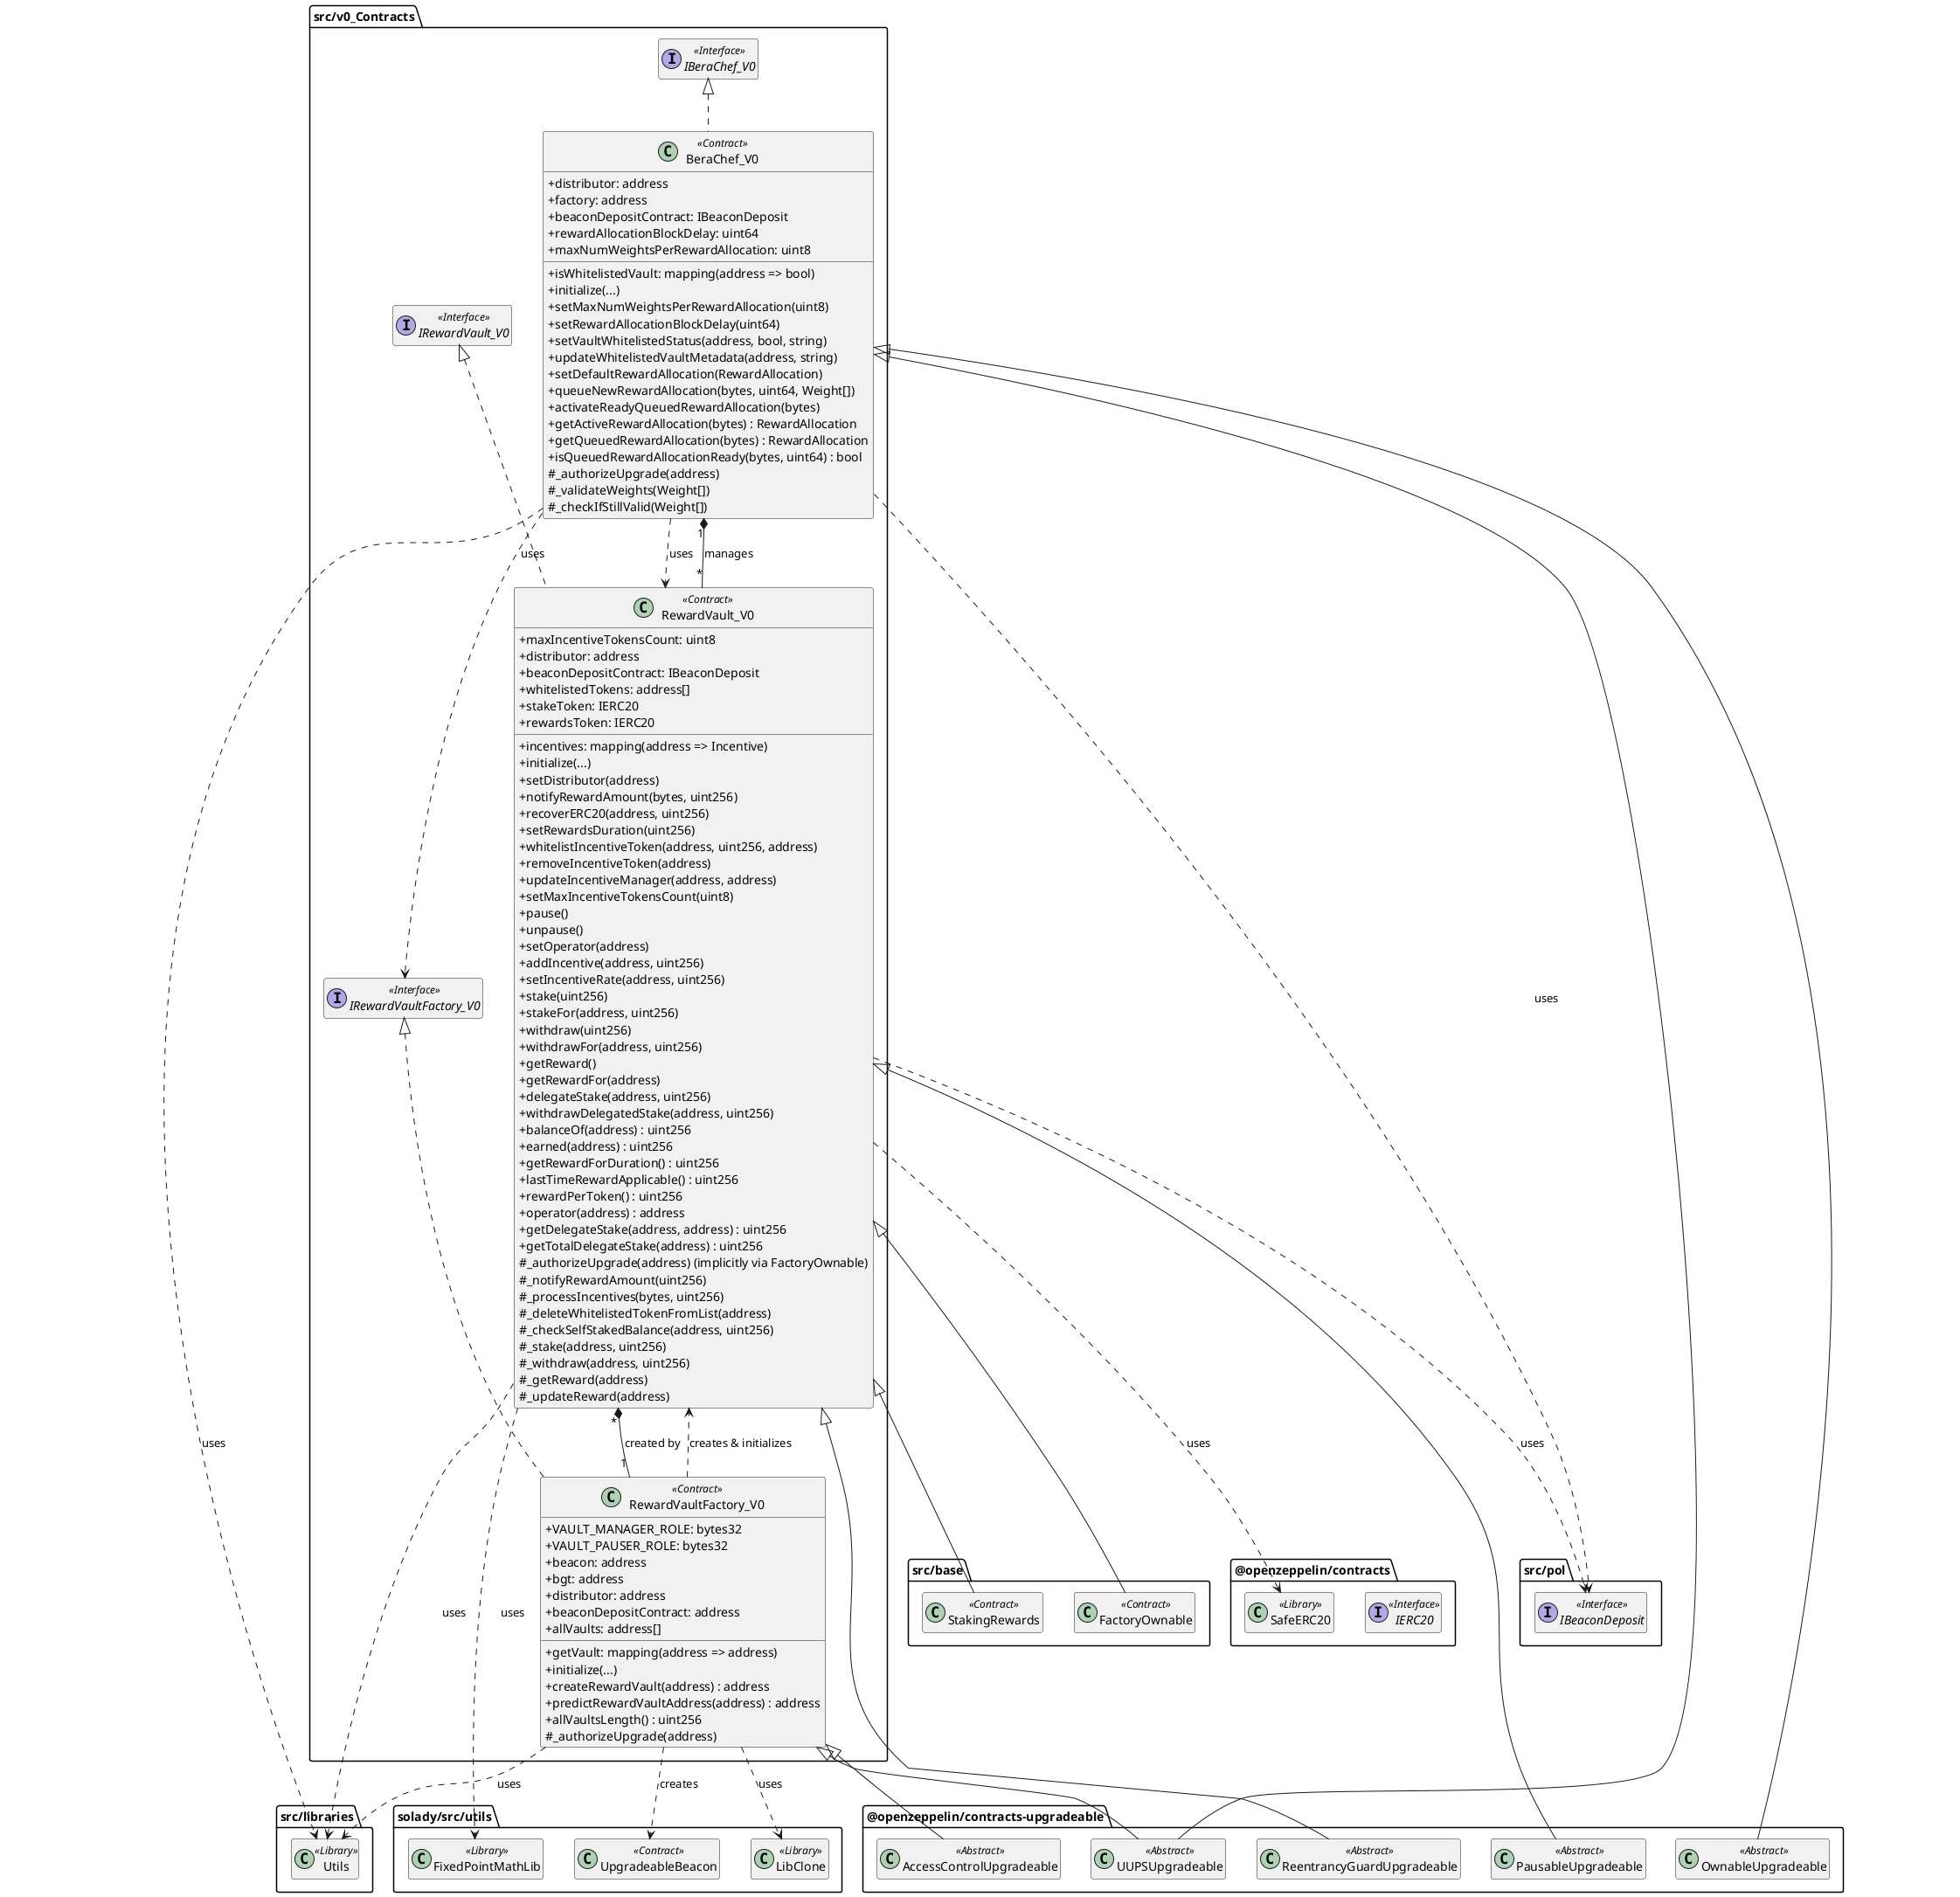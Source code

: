 @startuml v0_Contracts_ClassDiagram
skinparam classAttributeIconSize 0
hide empty members

package "src/v0_Contracts" {
    interface IBeraChef_V0 <<Interface>>
    interface IRewardVaultFactory_V0 <<Interface>>
    interface IRewardVault_V0 <<Interface>>

    class BeraChef_V0 <<Contract>> {
        + distributor: address
        + factory: address
        + beaconDepositContract: IBeaconDeposit
        + rewardAllocationBlockDelay: uint64
        + maxNumWeightsPerRewardAllocation: uint8
        + isWhitelistedVault: mapping(address => bool)
        + initialize(...)
        + setMaxNumWeightsPerRewardAllocation(uint8)
        + setRewardAllocationBlockDelay(uint64)
        + setVaultWhitelistedStatus(address, bool, string)
        + updateWhitelistedVaultMetadata(address, string)
        + setDefaultRewardAllocation(RewardAllocation)
        + queueNewRewardAllocation(bytes, uint64, Weight[])
        + activateReadyQueuedRewardAllocation(bytes)
        + getActiveRewardAllocation(bytes) : RewardAllocation
        + getQueuedRewardAllocation(bytes) : RewardAllocation
        + isQueuedRewardAllocationReady(bytes, uint64) : bool
        # _authorizeUpgrade(address)
        # _validateWeights(Weight[])
        # _checkIfStillValid(Weight[])
    }

    class RewardVaultFactory_V0 <<Contract>> {
        + VAULT_MANAGER_ROLE: bytes32
        + VAULT_PAUSER_ROLE: bytes32
        + beacon: address
        + bgt: address
        + distributor: address
        + beaconDepositContract: address
        + getVault: mapping(address => address)
        + allVaults: address[]
        + initialize(...)
        + createRewardVault(address) : address
        + predictRewardVaultAddress(address) : address
        + allVaultsLength() : uint256
        # _authorizeUpgrade(address)
    }

    class RewardVault_V0 <<Contract>> {
        + maxIncentiveTokensCount: uint8
        + distributor: address
        + beaconDepositContract: IBeaconDeposit
        + incentives: mapping(address => Incentive)
        + whitelistedTokens: address[]
        + stakeToken: IERC20
        + rewardsToken: IERC20
        + initialize(...)
        + setDistributor(address)
        + notifyRewardAmount(bytes, uint256)
        + recoverERC20(address, uint256)
        + setRewardsDuration(uint256)
        + whitelistIncentiveToken(address, uint256, address)
        + removeIncentiveToken(address)
        + updateIncentiveManager(address, address)
        + setMaxIncentiveTokensCount(uint8)
        + pause()
        + unpause()
        + setOperator(address)
        + addIncentive(address, uint256)
        + setIncentiveRate(address, uint256)
        + stake(uint256)
        + stakeFor(address, uint256)
        + withdraw(uint256)
        + withdrawFor(address, uint256)
        + getReward()
        + getRewardFor(address)
        + delegateStake(address, uint256)
        + withdrawDelegatedStake(address, uint256)
        + balanceOf(address) : uint256
        + earned(address) : uint256
        + getRewardForDuration() : uint256
        + lastTimeRewardApplicable() : uint256
        + rewardPerToken() : uint256
        + operator(address) : address
        + getDelegateStake(address, address) : uint256
        + getTotalDelegateStake(address) : uint256
        # _authorizeUpgrade(address) (implicitly via FactoryOwnable)
        # _notifyRewardAmount(uint256)
        # _processIncentives(bytes, uint256)
        # _deleteWhitelistedTokenFromList(address)
        # _checkSelfStakedBalance(address, uint256)
        # _stake(address, uint256)
        # _withdraw(address, uint256)
        # _getReward(address)
        # _updateReward(address)
    }
}

package "src/pol" {
    interface IBeaconDeposit <<Interface>>
}

package "src/libraries" {
    class Utils <<Library>>
}

package "src/base" {
    class FactoryOwnable <<Contract>>
    class StakingRewards <<Contract>>
}

package "@openzeppelin/contracts-upgradeable" {
    class OwnableUpgradeable <<Abstract>>
    class UUPSUpgradeable <<Abstract>>
    class AccessControlUpgradeable <<Abstract>>
    class PausableUpgradeable <<Abstract>>
    class ReentrancyGuardUpgradeable <<Abstract>>
}

package "@openzeppelin/contracts" {
    interface IERC20 <<Interface>>
    class SafeERC20 <<Library>>
}

package "solady/src/utils" {
     class LibClone <<Library>>
     class UpgradeableBeacon <<Contract>>
     class FixedPointMathLib <<Library>>
}

' 상속 & 인터페이스
BeraChef_V0 .up.|> IBeraChef_V0
BeraChef_V0 <|-- OwnableUpgradeable
BeraChef_V0 <|-- UUPSUpgradeable

RewardVaultFactory_V0 .up.|> IRewardVaultFactory_V0
RewardVaultFactory_V0 <|-- AccessControlUpgradeable
RewardVaultFactory_V0 <|-- UUPSUpgradeable

RewardVault_V0 .up.|> IRewardVault_V0
RewardVault_V0 <|-- PausableUpgradeable
RewardVault_V0 <|-- ReentrancyGuardUpgradeable
RewardVault_V0 <|-- FactoryOwnable
RewardVault_V0 <|-- StakingRewards

' 의존성
BeraChef_V0 ..> Utils : uses
BeraChef_V0 ..> IBeaconDeposit : uses
BeraChef_V0 ..> IRewardVaultFactory_V0 : uses
BeraChef_V0 ..> RewardVault_V0 : uses
BeraChef_V0 "1" *-- "*" RewardVault_V0 : manages

RewardVaultFactory_V0 ..> Utils : uses
RewardVaultFactory_V0 ..> LibClone : uses
RewardVaultFactory_V0 ..> UpgradeableBeacon : creates
RewardVaultFactory_V0 ..> RewardVault_V0 : creates & initializes

RewardVault_V0 ..> Utils : uses
RewardVault_V0 ..> SafeERC20 : uses
RewardVault_V0 ..> FixedPointMathLib : uses
RewardVault_V0 ..> IBeaconDeposit : uses

RewardVault_V0 "*" *-- "1" RewardVaultFactory_V0 : created by

@enduml 